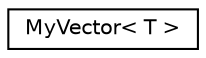 digraph "Graphical Class Hierarchy"
{
  edge [fontname="Helvetica",fontsize="10",labelfontname="Helvetica",labelfontsize="10"];
  node [fontname="Helvetica",fontsize="10",shape=record];
  rankdir="LR";
  Node0 [label="MyVector\< T \>",height=0.2,width=0.4,color="black", fillcolor="white", style="filled",URL="$classMyVector.html"];
}
